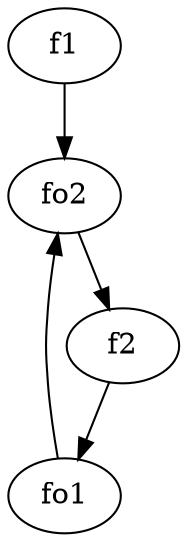 strict digraph  {
f1;
f2;
fo1;
fo2;
f1 -> fo2  [weight=2];
f2 -> fo1  [weight=2];
fo1 -> fo2  [weight=2];
fo2 -> f2  [weight=2];
}
